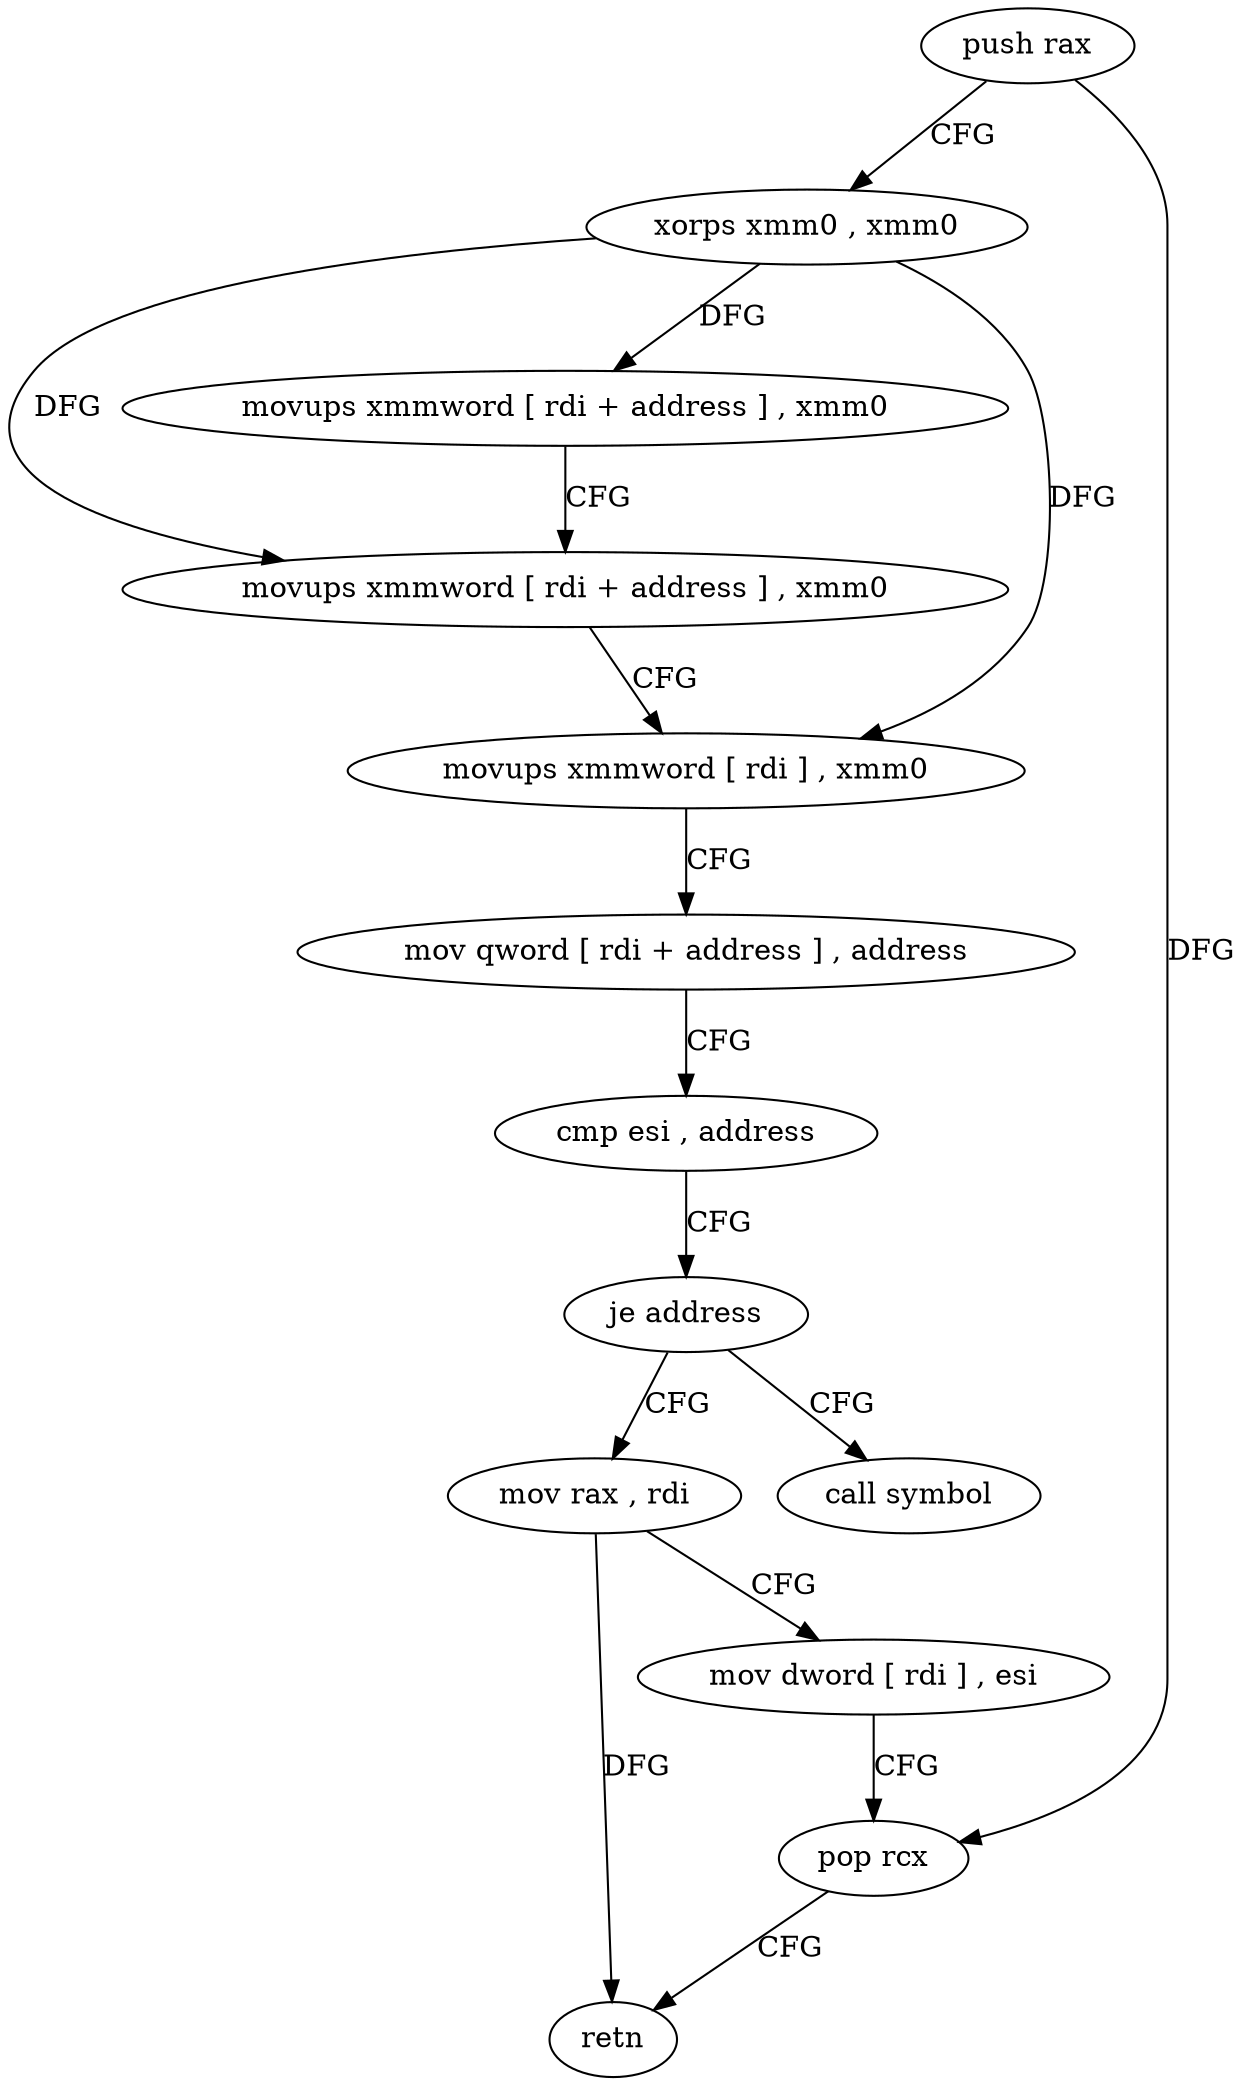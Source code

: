 digraph "func" {
"4211008" [label = "push rax" ]
"4211009" [label = "xorps xmm0 , xmm0" ]
"4211012" [label = "movups xmmword [ rdi + address ] , xmm0" ]
"4211016" [label = "movups xmmword [ rdi + address ] , xmm0" ]
"4211020" [label = "movups xmmword [ rdi ] , xmm0" ]
"4211023" [label = "mov qword [ rdi + address ] , address" ]
"4211031" [label = "cmp esi , address" ]
"4211034" [label = "je address" ]
"4211043" [label = "call symbol" ]
"4211036" [label = "mov rax , rdi" ]
"4211039" [label = "mov dword [ rdi ] , esi" ]
"4211041" [label = "pop rcx" ]
"4211042" [label = "retn" ]
"4211008" -> "4211009" [ label = "CFG" ]
"4211008" -> "4211041" [ label = "DFG" ]
"4211009" -> "4211012" [ label = "DFG" ]
"4211009" -> "4211016" [ label = "DFG" ]
"4211009" -> "4211020" [ label = "DFG" ]
"4211012" -> "4211016" [ label = "CFG" ]
"4211016" -> "4211020" [ label = "CFG" ]
"4211020" -> "4211023" [ label = "CFG" ]
"4211023" -> "4211031" [ label = "CFG" ]
"4211031" -> "4211034" [ label = "CFG" ]
"4211034" -> "4211043" [ label = "CFG" ]
"4211034" -> "4211036" [ label = "CFG" ]
"4211036" -> "4211039" [ label = "CFG" ]
"4211036" -> "4211042" [ label = "DFG" ]
"4211039" -> "4211041" [ label = "CFG" ]
"4211041" -> "4211042" [ label = "CFG" ]
}
